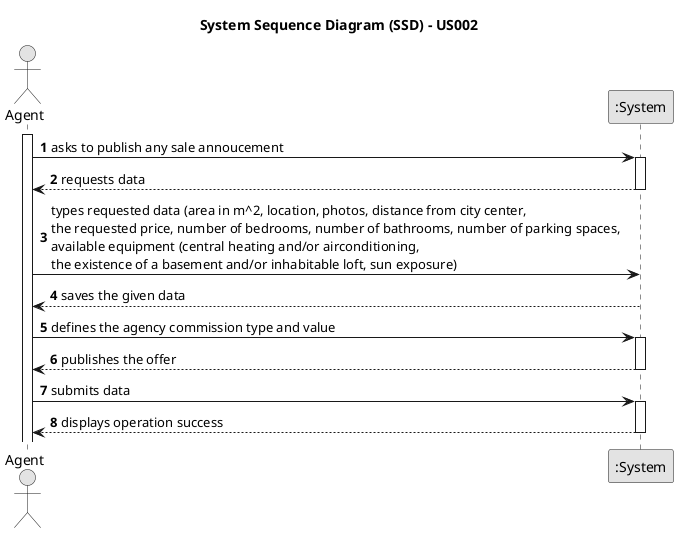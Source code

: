 @startuml
skinparam monochrome true
skinparam packageStyle rectangle
skinparam shadowing false

title System Sequence Diagram (SSD) - US002

autonumber

actor "Agent" as Agent
participant ":System" as System

activate Agent

    Agent -> System : asks to publish any sale annoucement
    activate System

        System --> Agent : requests data
    deactivate System

        Agent -> System : types requested data (area in m^2, location, photos, distance from city center, \nthe requested price, number of bedrooms, number of bathrooms, number of parking spaces, \navailable equipment (central heating and/or airconditioning, \nthe existence of a basement and/or inhabitable loft, sun exposure)


     System --> Agent : saves the given data
            deactivate System

        Agent -> System : defines the agency commission type and value
            activate System

        System --> Agent : publishes the offer
        deactivate System

        Agent -> System : submits data
        activate System

        System --> Agent : displays operation success
        deactivate System

@enduml